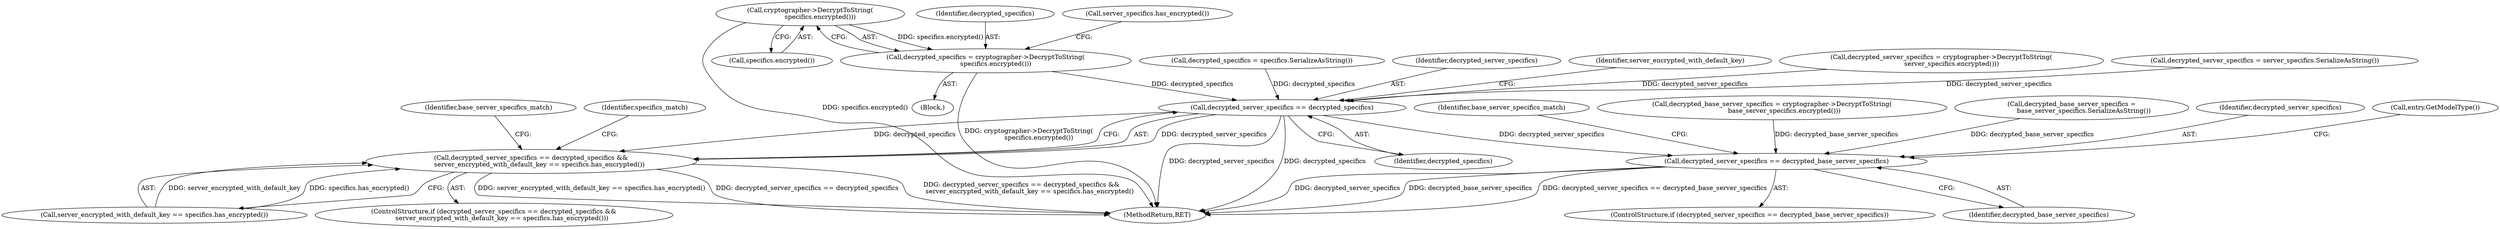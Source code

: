 digraph "0_Chrome_fcd3a7a671ecf2d5f46ea34787d27507a914d2f5_5@API" {
"1000225" [label="(Call,cryptographer->DecryptToString(\n          specifics.encrypted()))"];
"1000223" [label="(Call,decrypted_specifics = cryptographer->DecryptToString(\n          specifics.encrypted()))"];
"1000250" [label="(Call,decrypted_server_specifics == decrypted_specifics)"];
"1000249" [label="(Call,decrypted_server_specifics == decrypted_specifics &&\n        server_encrypted_with_default_key == specifics.has_encrypted())"];
"1000286" [label="(Call,decrypted_server_specifics == decrypted_base_server_specifics)"];
"1000517" [label="(MethodReturn,RET)"];
"1000286" [label="(Call,decrypted_server_specifics == decrypted_base_server_specifics)"];
"1000224" [label="(Identifier,decrypted_specifics)"];
"1000239" [label="(Call,decrypted_server_specifics = cryptographer->DecryptToString(\n          server_specifics.encrypted()))"];
"1000226" [label="(Call,specifics.encrypted())"];
"1000219" [label="(Block,)"];
"1000285" [label="(ControlStructure,if (decrypted_server_specifics == decrypted_base_server_specifics))"];
"1000290" [label="(Identifier,base_server_specifics_match)"];
"1000245" [label="(Call,decrypted_server_specifics = server_specifics.SerializeAsString())"];
"1000229" [label="(Call,decrypted_specifics = specifics.SerializeAsString())"];
"1000252" [label="(Identifier,decrypted_specifics)"];
"1000262" [label="(Identifier,base_server_specifics_match)"];
"1000248" [label="(ControlStructure,if (decrypted_server_specifics == decrypted_specifics &&\n        server_encrypted_with_default_key == specifics.has_encrypted()))"];
"1000225" [label="(Call,cryptographer->DecryptToString(\n          specifics.encrypted()))"];
"1000281" [label="(Call,decrypted_base_server_specifics = cryptographer->DecryptToString(\n            base_server_specifics.encrypted()))"];
"1000276" [label="(Call,decrypted_base_server_specifics =\n            base_server_specifics.SerializeAsString())"];
"1000287" [label="(Identifier,decrypted_server_specifics)"];
"1000251" [label="(Identifier,decrypted_server_specifics)"];
"1000253" [label="(Call,server_encrypted_with_default_key == specifics.has_encrypted())"];
"1000223" [label="(Call,decrypted_specifics = cryptographer->DecryptToString(\n          specifics.encrypted()))"];
"1000250" [label="(Call,decrypted_server_specifics == decrypted_specifics)"];
"1000249" [label="(Call,decrypted_server_specifics == decrypted_specifics &&\n        server_encrypted_with_default_key == specifics.has_encrypted())"];
"1000254" [label="(Identifier,server_encrypted_with_default_key)"];
"1000294" [label="(Call,entry.GetModelType())"];
"1000233" [label="(Call,server_specifics.has_encrypted())"];
"1000288" [label="(Identifier,decrypted_base_server_specifics)"];
"1000258" [label="(Identifier,specifics_match)"];
"1000225" -> "1000223"  [label="AST: "];
"1000225" -> "1000226"  [label="CFG: "];
"1000226" -> "1000225"  [label="AST: "];
"1000223" -> "1000225"  [label="CFG: "];
"1000225" -> "1000517"  [label="DDG: specifics.encrypted()"];
"1000225" -> "1000223"  [label="DDG: specifics.encrypted()"];
"1000223" -> "1000219"  [label="AST: "];
"1000224" -> "1000223"  [label="AST: "];
"1000233" -> "1000223"  [label="CFG: "];
"1000223" -> "1000517"  [label="DDG: cryptographer->DecryptToString(\n          specifics.encrypted())"];
"1000223" -> "1000250"  [label="DDG: decrypted_specifics"];
"1000250" -> "1000249"  [label="AST: "];
"1000250" -> "1000252"  [label="CFG: "];
"1000251" -> "1000250"  [label="AST: "];
"1000252" -> "1000250"  [label="AST: "];
"1000254" -> "1000250"  [label="CFG: "];
"1000249" -> "1000250"  [label="CFG: "];
"1000250" -> "1000517"  [label="DDG: decrypted_server_specifics"];
"1000250" -> "1000517"  [label="DDG: decrypted_specifics"];
"1000250" -> "1000249"  [label="DDG: decrypted_server_specifics"];
"1000250" -> "1000249"  [label="DDG: decrypted_specifics"];
"1000239" -> "1000250"  [label="DDG: decrypted_server_specifics"];
"1000245" -> "1000250"  [label="DDG: decrypted_server_specifics"];
"1000229" -> "1000250"  [label="DDG: decrypted_specifics"];
"1000250" -> "1000286"  [label="DDG: decrypted_server_specifics"];
"1000249" -> "1000248"  [label="AST: "];
"1000249" -> "1000253"  [label="CFG: "];
"1000253" -> "1000249"  [label="AST: "];
"1000258" -> "1000249"  [label="CFG: "];
"1000262" -> "1000249"  [label="CFG: "];
"1000249" -> "1000517"  [label="DDG: server_encrypted_with_default_key == specifics.has_encrypted()"];
"1000249" -> "1000517"  [label="DDG: decrypted_server_specifics == decrypted_specifics"];
"1000249" -> "1000517"  [label="DDG: decrypted_server_specifics == decrypted_specifics &&\n        server_encrypted_with_default_key == specifics.has_encrypted()"];
"1000253" -> "1000249"  [label="DDG: server_encrypted_with_default_key"];
"1000253" -> "1000249"  [label="DDG: specifics.has_encrypted()"];
"1000286" -> "1000285"  [label="AST: "];
"1000286" -> "1000288"  [label="CFG: "];
"1000287" -> "1000286"  [label="AST: "];
"1000288" -> "1000286"  [label="AST: "];
"1000290" -> "1000286"  [label="CFG: "];
"1000294" -> "1000286"  [label="CFG: "];
"1000286" -> "1000517"  [label="DDG: decrypted_server_specifics == decrypted_base_server_specifics"];
"1000286" -> "1000517"  [label="DDG: decrypted_server_specifics"];
"1000286" -> "1000517"  [label="DDG: decrypted_base_server_specifics"];
"1000281" -> "1000286"  [label="DDG: decrypted_base_server_specifics"];
"1000276" -> "1000286"  [label="DDG: decrypted_base_server_specifics"];
}
